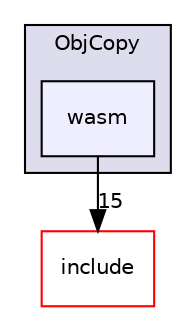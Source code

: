 digraph "lib/ObjCopy/wasm" {
  bgcolor=transparent;
  compound=true
  node [ fontsize="10", fontname="Helvetica"];
  edge [ labelfontsize="10", labelfontname="Helvetica"];
  subgraph clusterdir_852ebda2bb84520f77418fa9810685ae {
    graph [ bgcolor="#ddddee", pencolor="black", label="ObjCopy" fontname="Helvetica", fontsize="10", URL="dir_852ebda2bb84520f77418fa9810685ae.html"]
  dir_b62af9bf143e6f52e7a3b40d0aafd996 [shape=box, label="wasm", style="filled", fillcolor="#eeeeff", pencolor="black", URL="dir_b62af9bf143e6f52e7a3b40d0aafd996.html"];
  }
  dir_d44c64559bbebec7f509842c48db8b23 [shape=box label="include" color="red" URL="dir_d44c64559bbebec7f509842c48db8b23.html"];
  dir_b62af9bf143e6f52e7a3b40d0aafd996->dir_d44c64559bbebec7f509842c48db8b23 [headlabel="15", labeldistance=1.5 headhref="dir_000331_000001.html"];
}
